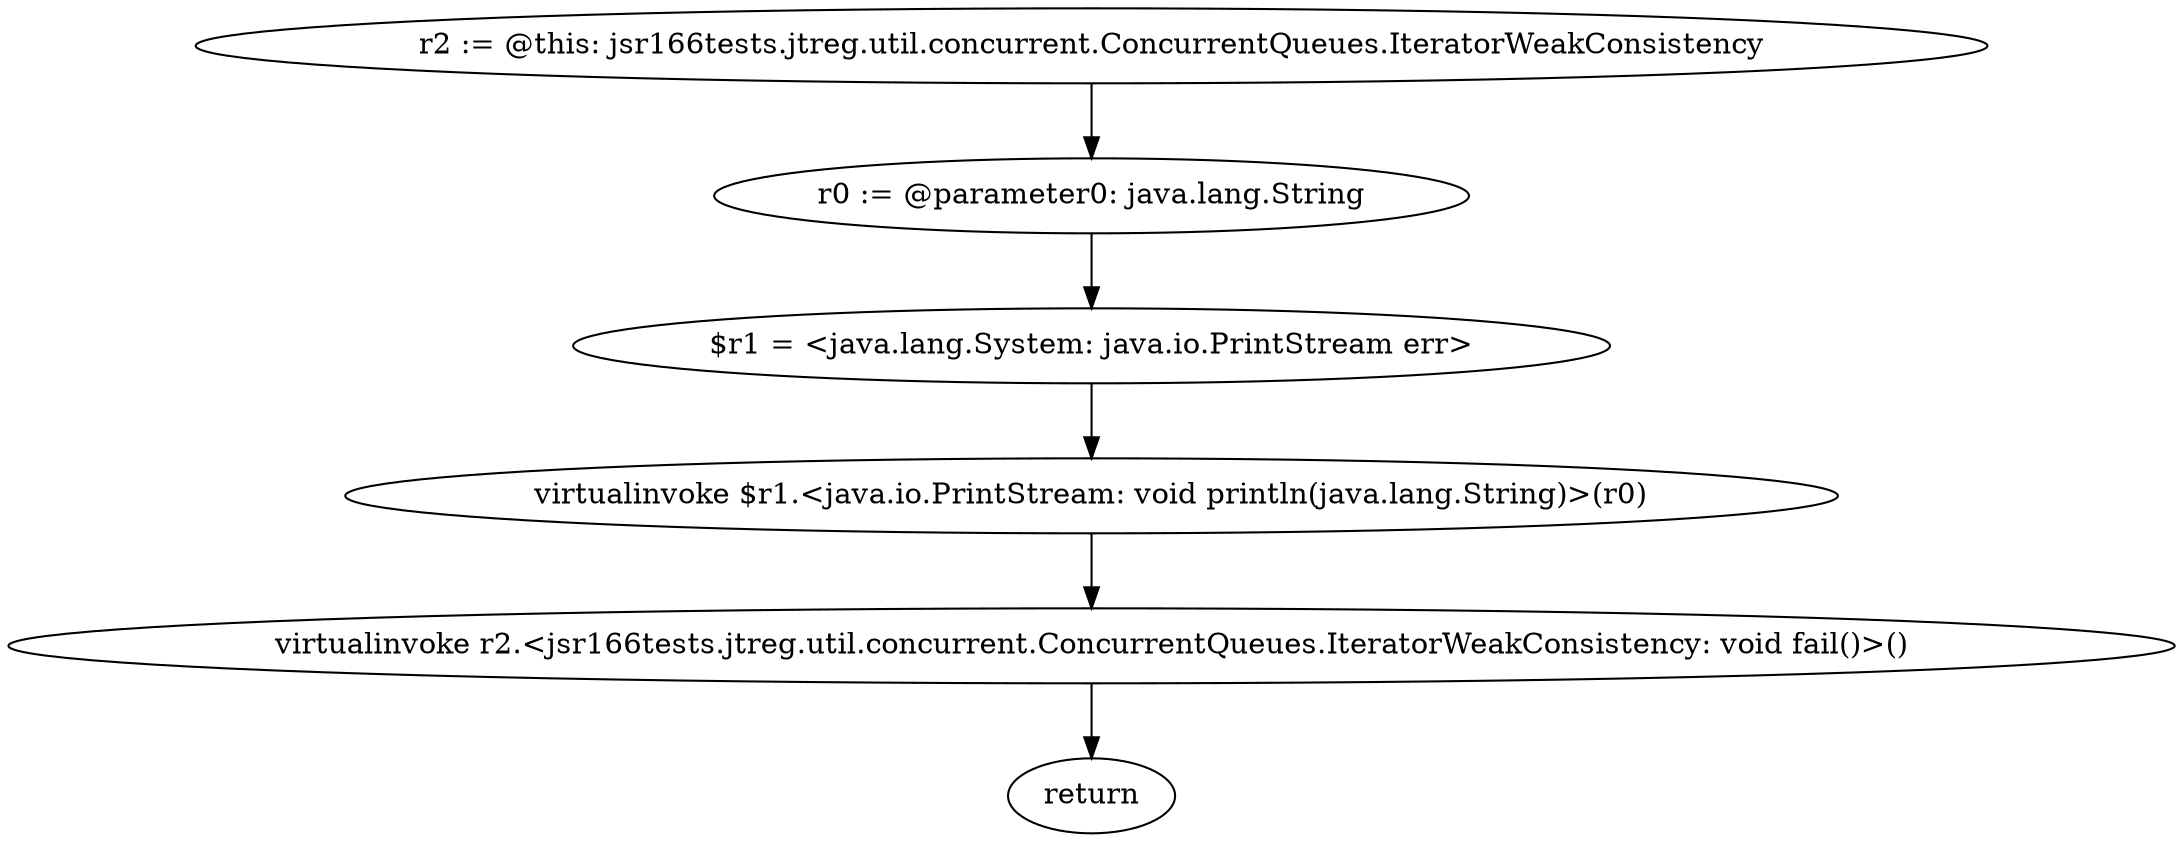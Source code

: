 digraph "unitGraph" {
    "r2 := @this: jsr166tests.jtreg.util.concurrent.ConcurrentQueues.IteratorWeakConsistency"
    "r0 := @parameter0: java.lang.String"
    "$r1 = <java.lang.System: java.io.PrintStream err>"
    "virtualinvoke $r1.<java.io.PrintStream: void println(java.lang.String)>(r0)"
    "virtualinvoke r2.<jsr166tests.jtreg.util.concurrent.ConcurrentQueues.IteratorWeakConsistency: void fail()>()"
    "return"
    "r2 := @this: jsr166tests.jtreg.util.concurrent.ConcurrentQueues.IteratorWeakConsistency"->"r0 := @parameter0: java.lang.String";
    "r0 := @parameter0: java.lang.String"->"$r1 = <java.lang.System: java.io.PrintStream err>";
    "$r1 = <java.lang.System: java.io.PrintStream err>"->"virtualinvoke $r1.<java.io.PrintStream: void println(java.lang.String)>(r0)";
    "virtualinvoke $r1.<java.io.PrintStream: void println(java.lang.String)>(r0)"->"virtualinvoke r2.<jsr166tests.jtreg.util.concurrent.ConcurrentQueues.IteratorWeakConsistency: void fail()>()";
    "virtualinvoke r2.<jsr166tests.jtreg.util.concurrent.ConcurrentQueues.IteratorWeakConsistency: void fail()>()"->"return";
}
